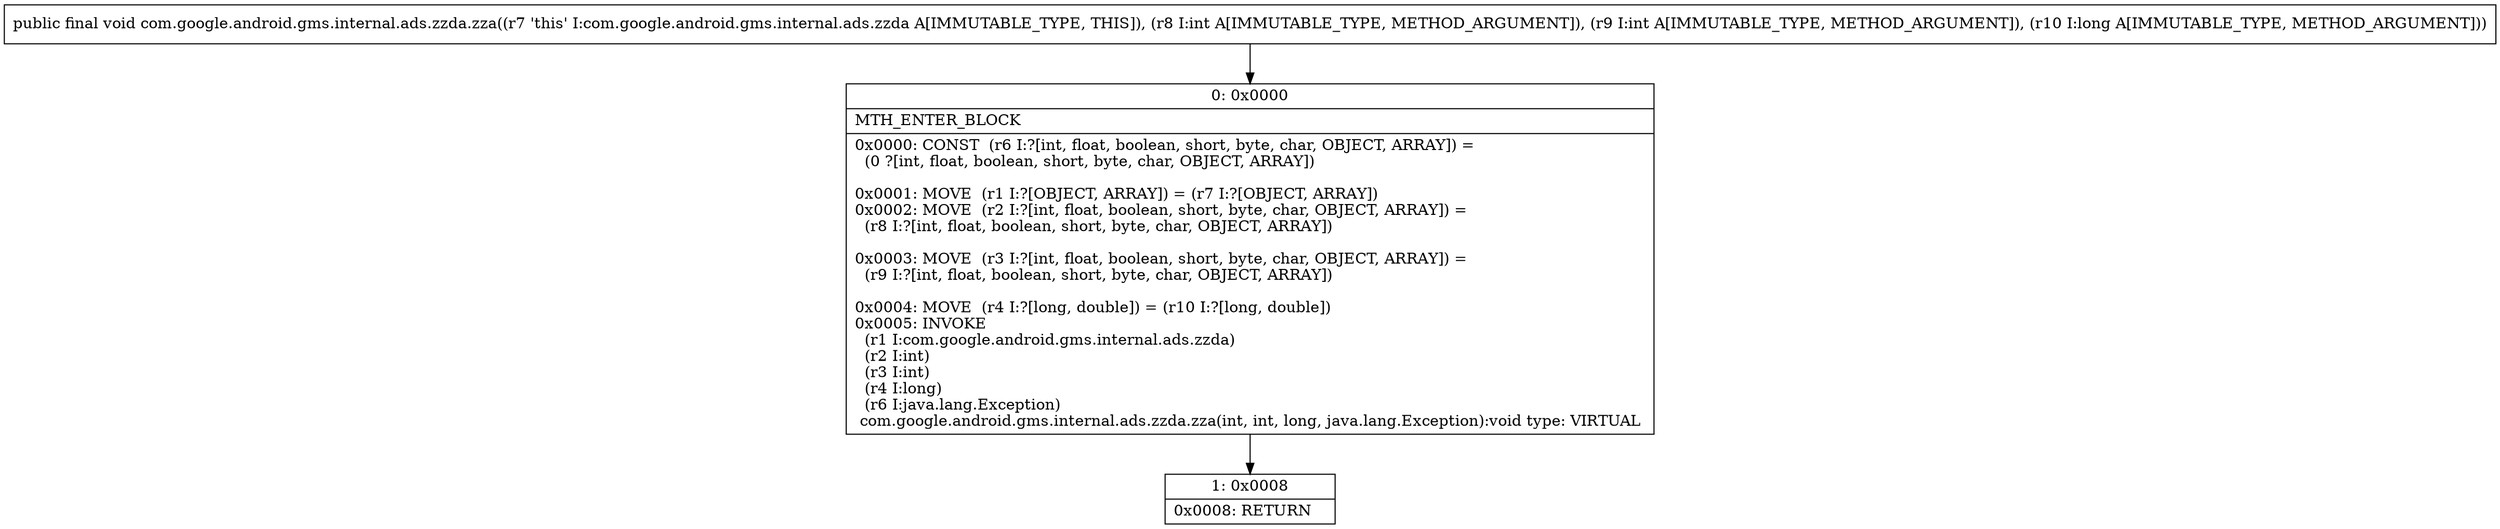 digraph "CFG forcom.google.android.gms.internal.ads.zzda.zza(IIJ)V" {
Node_0 [shape=record,label="{0\:\ 0x0000|MTH_ENTER_BLOCK\l|0x0000: CONST  (r6 I:?[int, float, boolean, short, byte, char, OBJECT, ARRAY]) = \l  (0 ?[int, float, boolean, short, byte, char, OBJECT, ARRAY])\l \l0x0001: MOVE  (r1 I:?[OBJECT, ARRAY]) = (r7 I:?[OBJECT, ARRAY]) \l0x0002: MOVE  (r2 I:?[int, float, boolean, short, byte, char, OBJECT, ARRAY]) = \l  (r8 I:?[int, float, boolean, short, byte, char, OBJECT, ARRAY])\l \l0x0003: MOVE  (r3 I:?[int, float, boolean, short, byte, char, OBJECT, ARRAY]) = \l  (r9 I:?[int, float, boolean, short, byte, char, OBJECT, ARRAY])\l \l0x0004: MOVE  (r4 I:?[long, double]) = (r10 I:?[long, double]) \l0x0005: INVOKE  \l  (r1 I:com.google.android.gms.internal.ads.zzda)\l  (r2 I:int)\l  (r3 I:int)\l  (r4 I:long)\l  (r6 I:java.lang.Exception)\l com.google.android.gms.internal.ads.zzda.zza(int, int, long, java.lang.Exception):void type: VIRTUAL \l}"];
Node_1 [shape=record,label="{1\:\ 0x0008|0x0008: RETURN   \l}"];
MethodNode[shape=record,label="{public final void com.google.android.gms.internal.ads.zzda.zza((r7 'this' I:com.google.android.gms.internal.ads.zzda A[IMMUTABLE_TYPE, THIS]), (r8 I:int A[IMMUTABLE_TYPE, METHOD_ARGUMENT]), (r9 I:int A[IMMUTABLE_TYPE, METHOD_ARGUMENT]), (r10 I:long A[IMMUTABLE_TYPE, METHOD_ARGUMENT])) }"];
MethodNode -> Node_0;
Node_0 -> Node_1;
}

